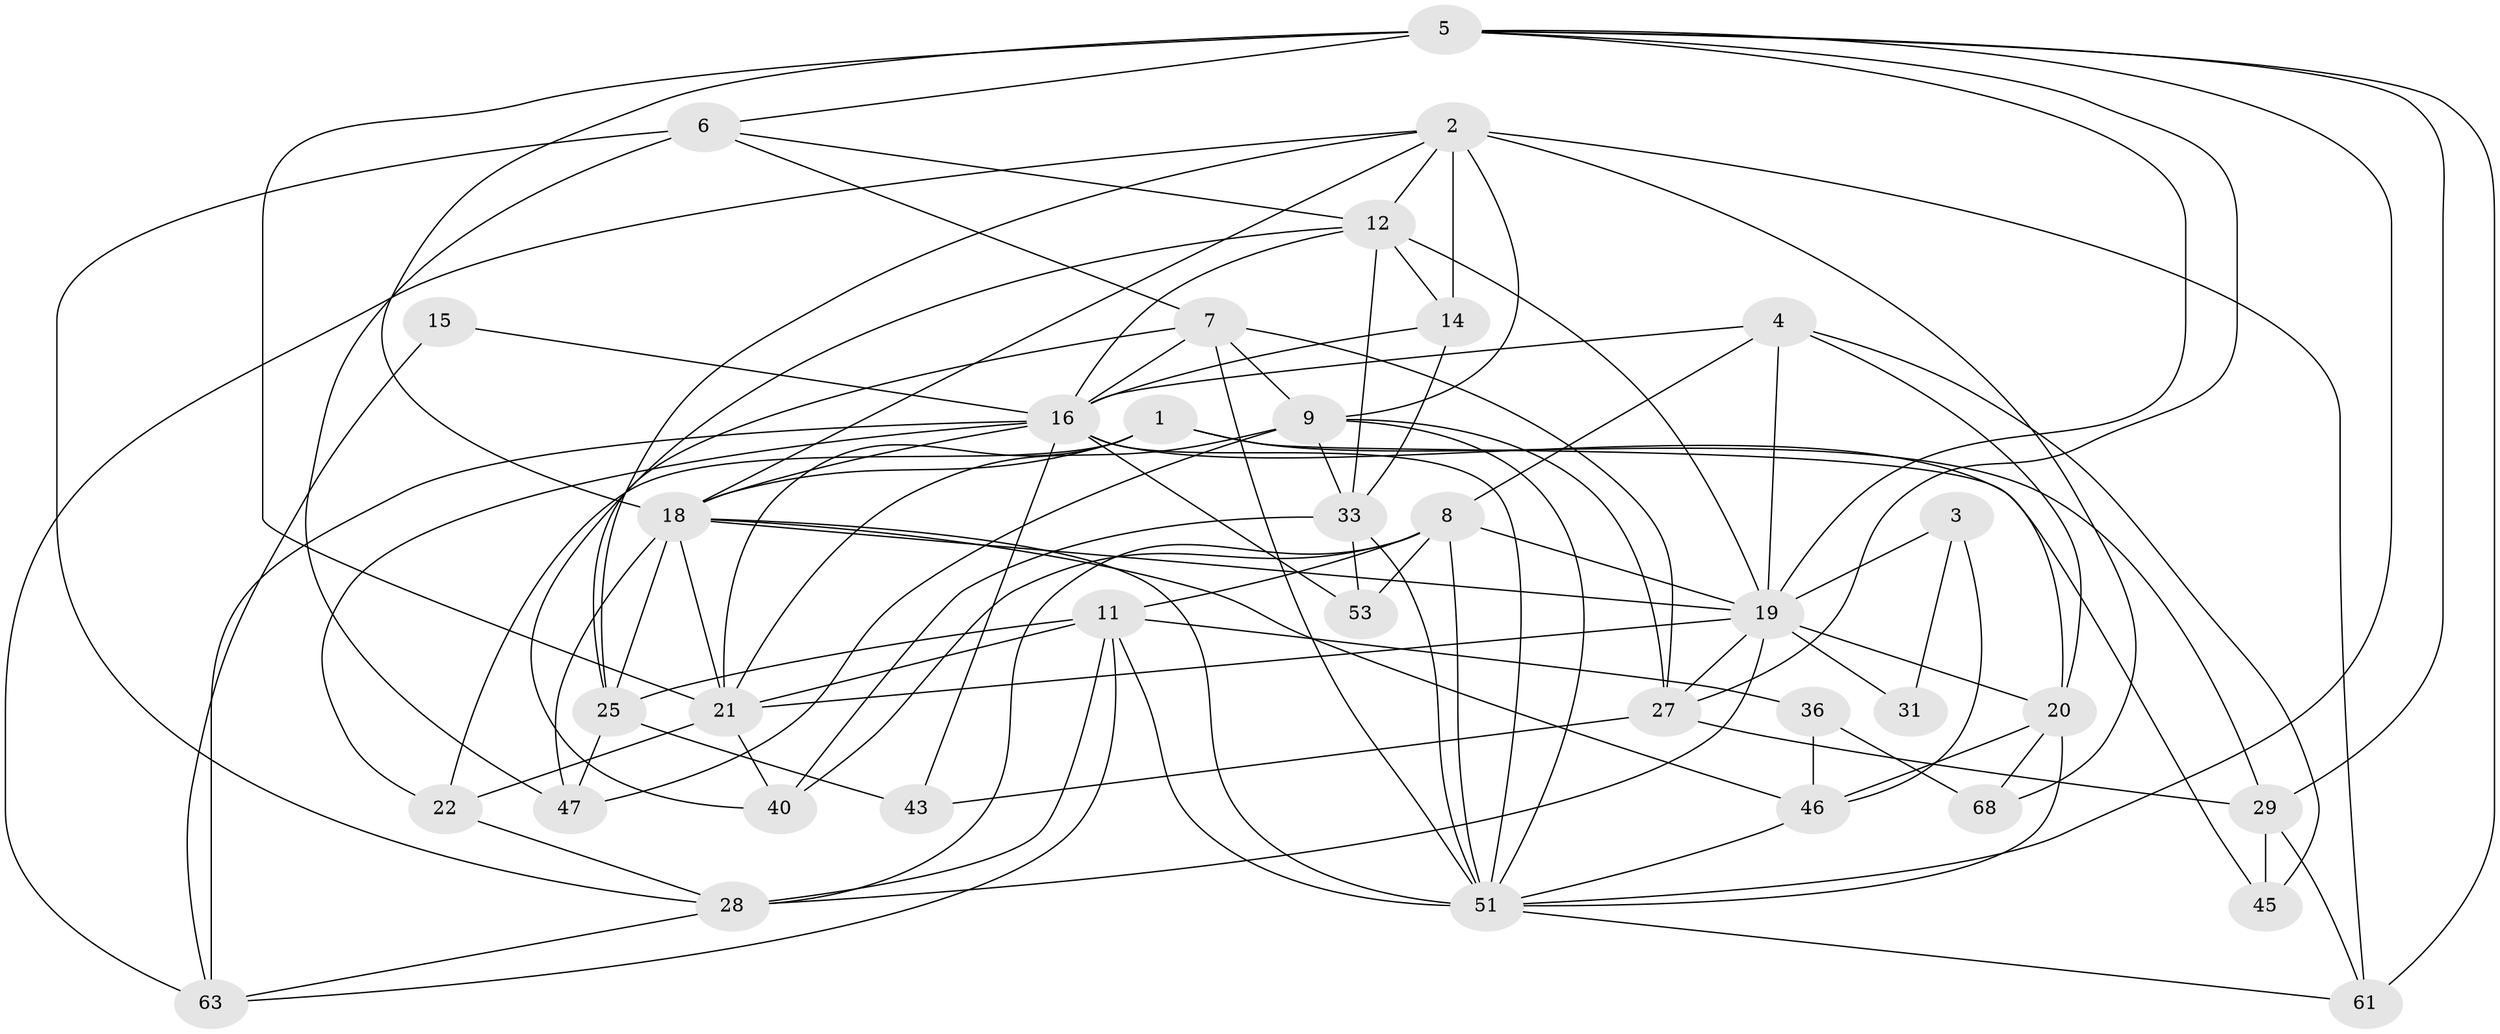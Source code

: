 // original degree distribution, {4: 0.3287671232876712, 5: 0.1643835616438356, 3: 0.3287671232876712, 2: 0.0684931506849315, 7: 0.0547945205479452, 6: 0.0410958904109589, 8: 0.0136986301369863}
// Generated by graph-tools (version 1.1) at 2025/18/03/04/25 18:18:41]
// undirected, 36 vertices, 102 edges
graph export_dot {
graph [start="1"]
  node [color=gray90,style=filled];
  1 [super="+66"];
  2 [super="+65"];
  3;
  4 [super="+35"];
  5 [super="+13"];
  6 [super="+70"];
  7 [super="+72+71"];
  8 [super="+50+10"];
  9 [super="+30+42"];
  11 [super="+56"];
  12 [super="+34+73"];
  14;
  15;
  16 [super="+26+41"];
  18 [super="+23+59+60"];
  19 [super="+32+24"];
  20 [super="+49"];
  21 [super="+38"];
  22 [super="+52"];
  25 [super="+39"];
  27 [super="+48"];
  28 [super="+67"];
  29 [super="+44"];
  31;
  33;
  36;
  40;
  43 [super="+57"];
  45;
  46;
  47;
  51 [super="+62+64"];
  53;
  61;
  63;
  68;
  1 -- 18;
  1 -- 20;
  1 -- 21;
  1 -- 29;
  1 -- 22;
  2 -- 61;
  2 -- 68;
  2 -- 25;
  2 -- 9 [weight=2];
  2 -- 14;
  2 -- 63;
  2 -- 12;
  2 -- 18;
  3 -- 46;
  3 -- 31;
  3 -- 19;
  4 -- 8;
  4 -- 19;
  4 -- 16;
  4 -- 45;
  4 -- 20;
  5 -- 18 [weight=2];
  5 -- 6;
  5 -- 51;
  5 -- 19;
  5 -- 21 [weight=2];
  5 -- 27;
  5 -- 61;
  5 -- 29;
  6 -- 28 [weight=2];
  6 -- 47;
  6 -- 12;
  6 -- 7;
  7 -- 9;
  7 -- 25;
  7 -- 51;
  7 -- 16;
  7 -- 27;
  8 -- 53;
  8 -- 19;
  8 -- 40;
  8 -- 11;
  8 -- 28;
  8 -- 51;
  9 -- 21;
  9 -- 33;
  9 -- 51;
  9 -- 27;
  9 -- 47;
  11 -- 25;
  11 -- 36;
  11 -- 21;
  11 -- 63;
  11 -- 28;
  11 -- 51;
  12 -- 14;
  12 -- 19;
  12 -- 16;
  12 -- 40;
  12 -- 33;
  14 -- 16;
  14 -- 33;
  15 -- 63;
  15 -- 16;
  16 -- 53;
  16 -- 18;
  16 -- 51;
  16 -- 43;
  16 -- 45;
  16 -- 63;
  16 -- 22;
  18 -- 19;
  18 -- 46;
  18 -- 47;
  18 -- 21;
  18 -- 25;
  18 -- 51;
  19 -- 21;
  19 -- 27;
  19 -- 28 [weight=2];
  19 -- 31;
  19 -- 20;
  20 -- 51;
  20 -- 68;
  20 -- 46;
  21 -- 22;
  21 -- 40;
  22 -- 28;
  25 -- 47;
  25 -- 43;
  27 -- 43;
  27 -- 29;
  28 -- 63;
  29 -- 45 [weight=2];
  29 -- 61;
  33 -- 40;
  33 -- 53;
  33 -- 51;
  36 -- 46;
  36 -- 68;
  46 -- 51;
  51 -- 61;
}
